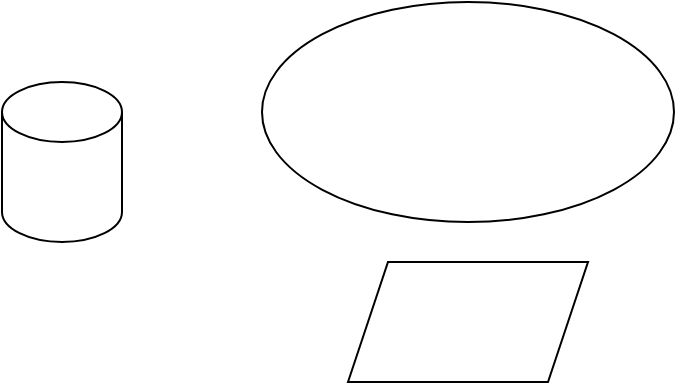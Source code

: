 <mxfile version="15.9.6" type="github"><diagram id="agpRCRISC3hw3Zg0kNJv" name="Page-1"><mxGraphModel dx="1422" dy="794" grid="1" gridSize="10" guides="1" tooltips="1" connect="1" arrows="1" fold="1" page="1" pageScale="1" pageWidth="827" pageHeight="1169" math="0" shadow="0"><root><mxCell id="0"/><mxCell id="1" parent="0"/><mxCell id="nyduIpdYnOE74BxBwF2i-1" value="" style="ellipse;whiteSpace=wrap;html=1;" parent="1" vertex="1"><mxGeometry x="450" y="330" width="206" height="110" as="geometry"/></mxCell><mxCell id="nyduIpdYnOE74BxBwF2i-2" value="" style="shape=parallelogram;perimeter=parallelogramPerimeter;whiteSpace=wrap;html=1;fixedSize=1;" parent="1" vertex="1"><mxGeometry x="493" y="460" width="120" height="60" as="geometry"/></mxCell><mxCell id="nyduIpdYnOE74BxBwF2i-3" value="" style="shape=cylinder3;whiteSpace=wrap;html=1;boundedLbl=1;backgroundOutline=1;size=15;" parent="1" vertex="1"><mxGeometry x="320" y="370" width="60" height="80" as="geometry"/></mxCell></root></mxGraphModel></diagram></mxfile>